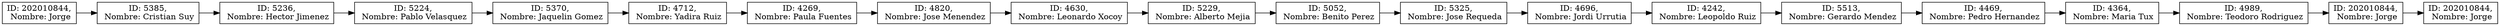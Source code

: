 digraph lista{
rankdir=LR;
node[shape = record];
nodo0[label="ID: 202010844,
 Nombre: Jorge", shape=box];
nodo1[label="ID: 5385,
 Nombre: Cristian Suy", shape=box];
nodo2[label="ID: 5236,
 Nombre: Hector Jimenez", shape=box];
nodo3[label="ID: 5224,
 Nombre: Pablo Velasquez", shape=box];
nodo4[label="ID: 5370,
 Nombre: Jaquelin Gomez", shape=box];
nodo5[label="ID: 4712,
 Nombre: Yadira Ruiz", shape=box];
nodo6[label="ID: 4269,
 Nombre: Paula Fuentes", shape=box];
nodo7[label="ID: 4820,
 Nombre: Jose Menendez", shape=box];
nodo8[label="ID: 4630,
 Nombre: Leonardo Xocoy", shape=box];
nodo9[label="ID: 5229,
 Nombre: Alberto Mejia", shape=box];
nodo10[label="ID: 5052,
 Nombre: Benito Perez", shape=box];
nodo11[label="ID: 5325,
 Nombre: Jose Requeda", shape=box];
nodo12[label="ID: 4696,
 Nombre: Jordi Urrutia", shape=box];
nodo13[label="ID: 4242,
 Nombre: Leopoldo Ruiz", shape=box];
nodo14[label="ID: 5513,
 Nombre: Gerardo Mendez", shape=box];
nodo15[label="ID: 4469,
 Nombre: Pedro Hernandez", shape=box];
nodo16[label="ID: 4364,
 Nombre: Maria Tux", shape=box];
nodo17[label="ID: 4989,
 Nombre: Teodoro Rodriguez", shape=box];
nodo18[label="ID: 202010844,
 Nombre: Jorge", shape=box];
nodo19[label="ID: 202010844,
 Nombre: Jorge", shape=box];
nodo0->nodo1;
nodo1->nodo2;
nodo2->nodo3;
nodo3->nodo4;
nodo4->nodo5;
nodo5->nodo6;
nodo6->nodo7;
nodo7->nodo8;
nodo8->nodo9;
nodo9->nodo10;
nodo10->nodo11;
nodo11->nodo12;
nodo12->nodo13;
nodo13->nodo14;
nodo14->nodo15;
nodo15->nodo16;
nodo16->nodo17;
nodo17->nodo18;
nodo18->nodo19;
}